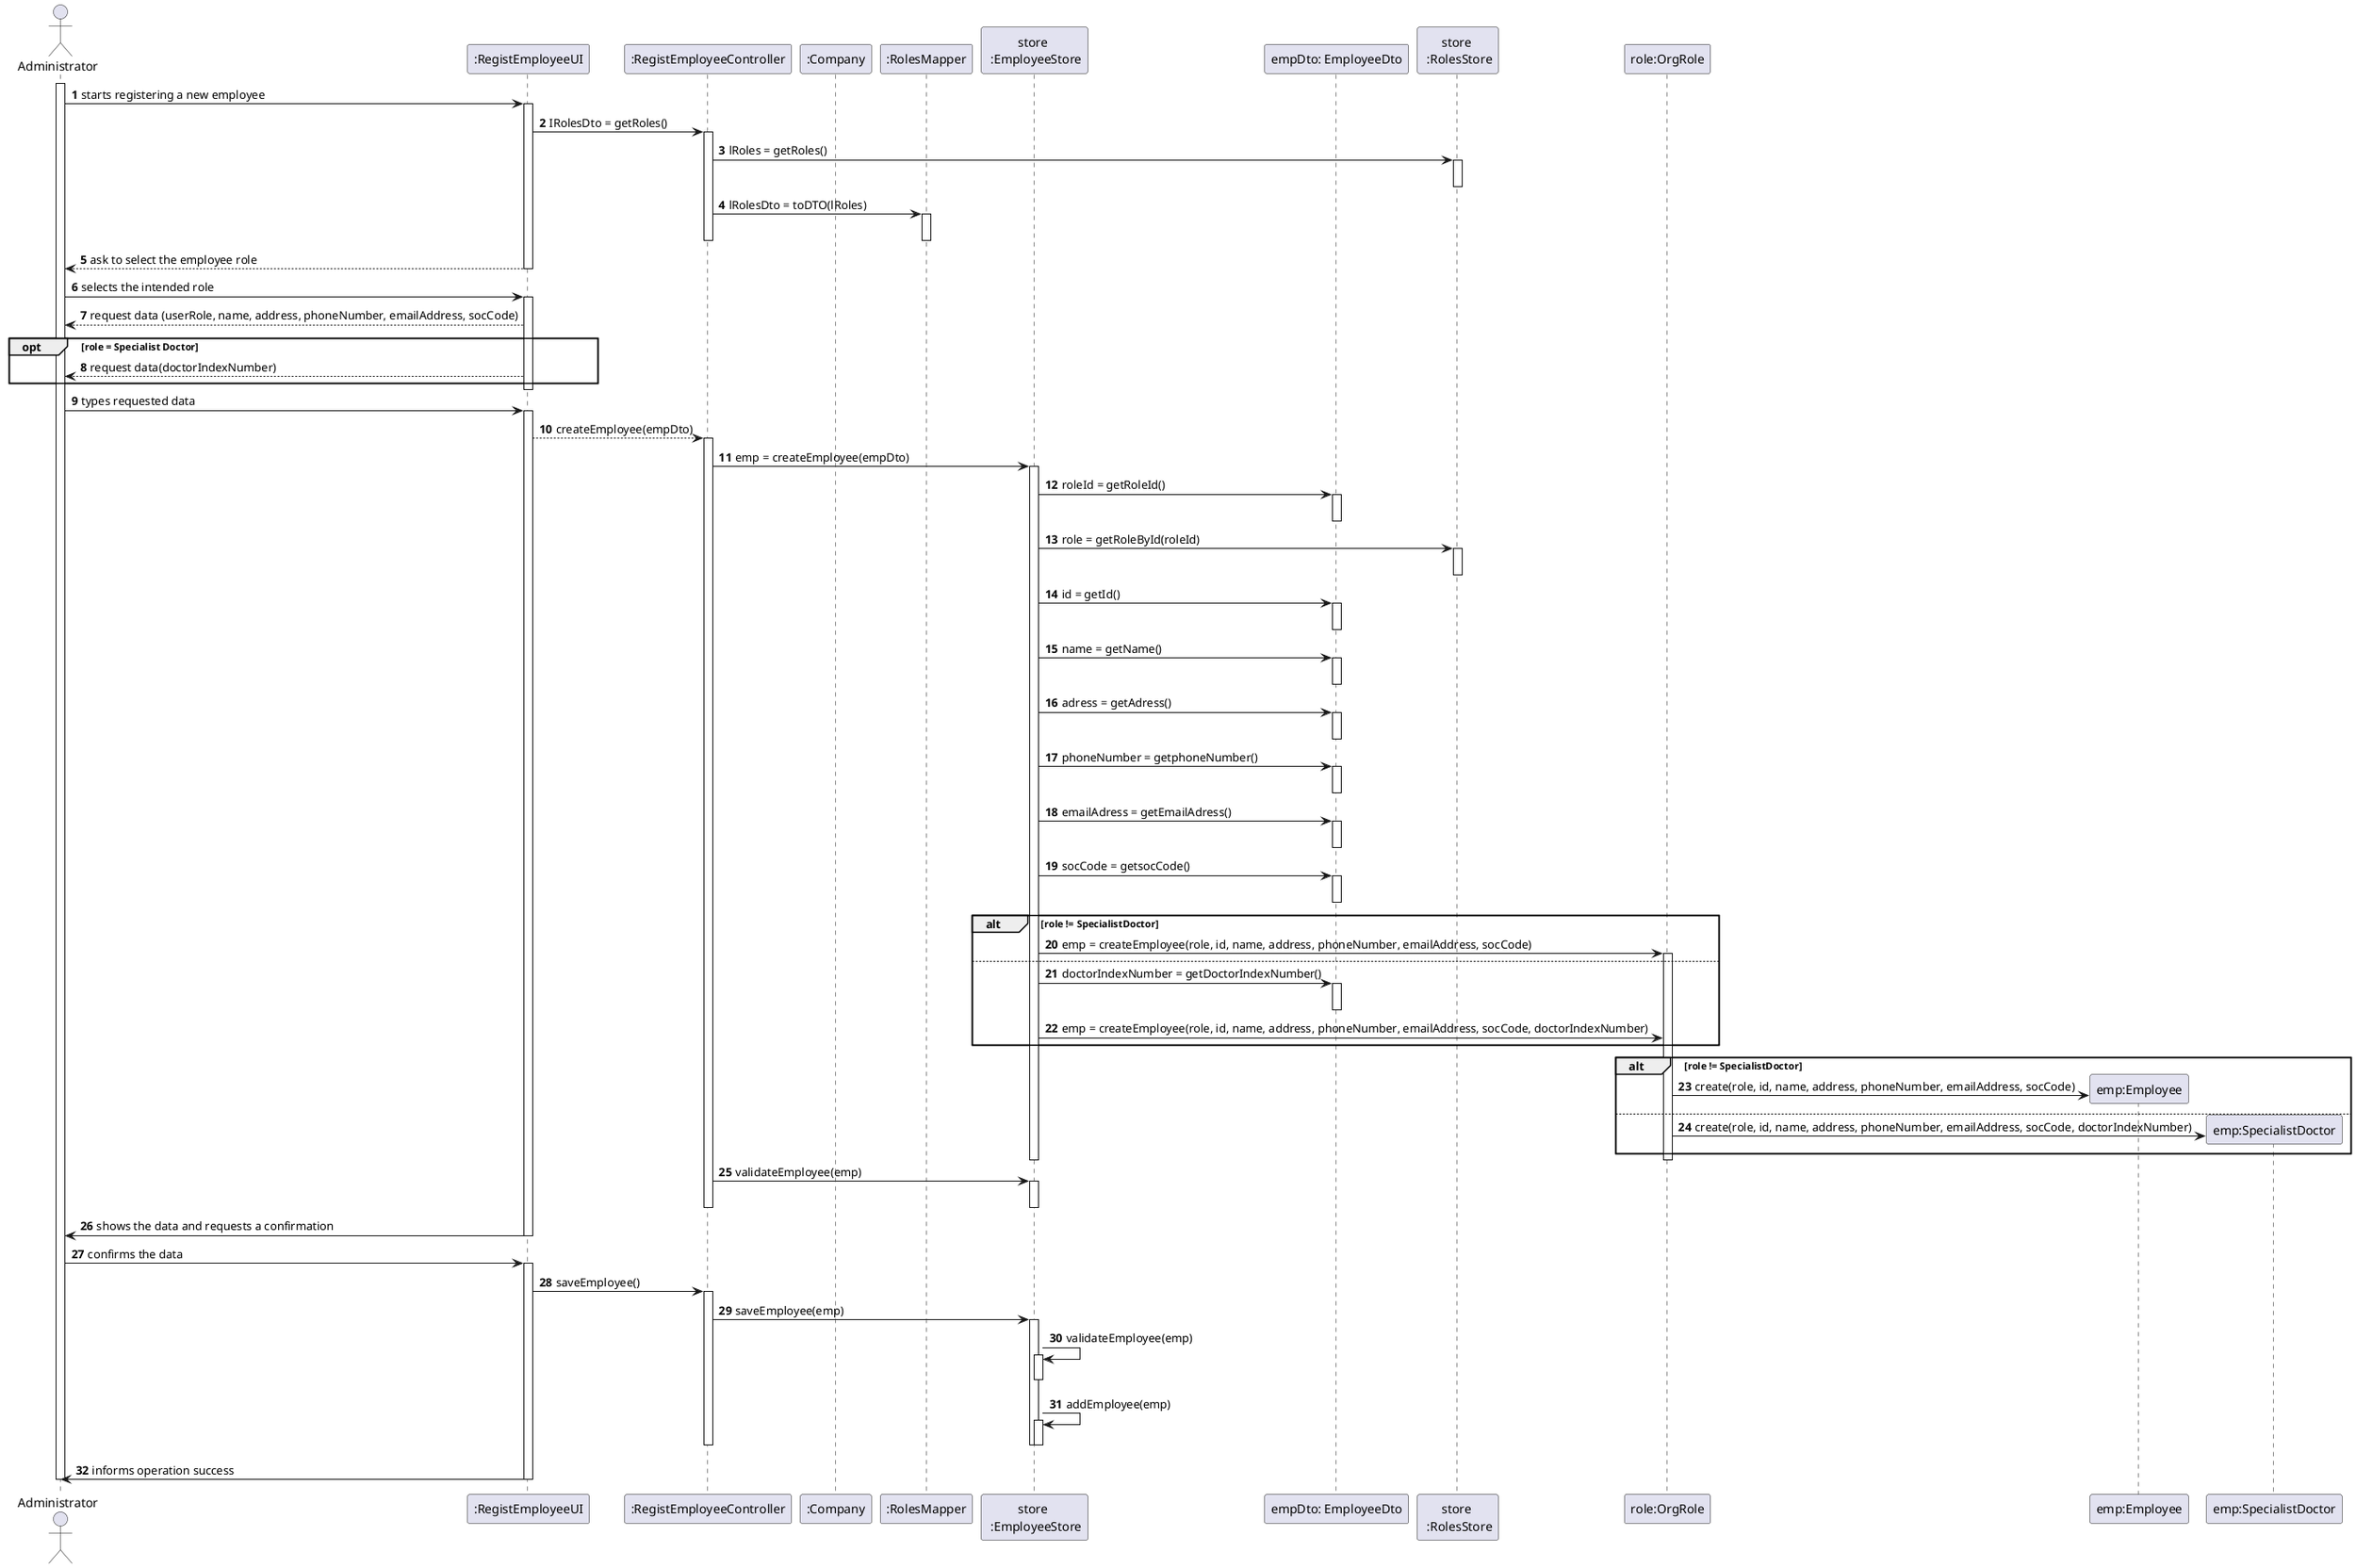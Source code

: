 @startuml
actor Administrator as Adm
participant ":RegistEmployeeUI" as Interface
participant ":RegistEmployeeController" as Controller
participant ":Company" as Company
participant ":RolesMapper" as RolesMapper
participant "store \n :EmployeeStore" as estore
participant "empDto: EmployeeDto" as EmployeeDto
participant "store \n :RolesStore" as rstore
participant "role:OrgRole" as OrgRole
 
 
autonumber
activate Adm
Adm -> Interface: starts registering a new employee
activate Interface
Interface -> Controller: IRolesDto = getRoles()
activate Controller
Controller -> rstore: lRoles = getRoles()
activate rstore
deactivate rstore
Controller -> RolesMapper: lRolesDto = toDTO(lRoles)
activate RolesMapper
deactivate RolesMapper
deactivate Controller
Interface --> Adm: ask to select the employee role
deactivate Interface
Adm -> Interface: selects the intended role
activate Interface
Interface --> Adm: request data (userRole, name, address, phoneNumber, emailAddress, socCode)
opt role = Specialist Doctor
    Interface --> Adm: request data(doctorIndexNumber)
end
deactivate Interface
 
 
Adm -> Interface: types requested data
activate Interface
Interface --> Controller: createEmployee(empDto)
activate Controller
Controller -> estore: emp = createEmployee(empDto)
activate estore
estore -> EmployeeDto: roleId = getRoleId()
activate EmployeeDto
deactivate EmployeeDto
estore -> rstore: role = getRoleById(roleId)
activate rstore
deactivate rstore
estore -> EmployeeDto: id = getId()
activate EmployeeDto
deactivate EmployeeDto
estore -> EmployeeDto: name = getName()
activate EmployeeDto
deactivate EmployeeDto
estore -> EmployeeDto: adress = getAdress()
activate EmployeeDto
deactivate EmployeeDto
estore -> EmployeeDto: phoneNumber = getphoneNumber()
activate EmployeeDto
deactivate EmployeeDto
estore -> EmployeeDto: emailAdress = getEmailAdress()
activate EmployeeDto
deactivate EmployeeDto
estore -> EmployeeDto: socCode = getsocCode()
activate EmployeeDto
deactivate EmployeeDto
alt role != SpecialistDoctor
    estore -> OrgRole: emp = createEmployee(role, id, name, address, phoneNumber, emailAddress, socCode)
    activate OrgRole
else
    estore -> EmployeeDto: doctorIndexNumber = getDoctorIndexNumber()
    activate EmployeeDto
    deactivate EmployeeDto
    estore -> OrgRole: emp = createEmployee(role, id, name, address, phoneNumber, emailAddress, socCode, doctorIndexNumber)
end
alt role != SpecialistDoctor
    create "emp:Employee" as Employee
    OrgRole -> Employee: create(role, id, name, address, phoneNumber, emailAddress, socCode)
else
    create "emp:SpecialistDoctor" as Doctor
    OrgRole -> Doctor:create(role, id, name, address, phoneNumber, emailAddress, socCode, doctorIndexNumber)
end
deactivate OrgRole
deactivate estore
Controller -> estore: validateEmployee(emp)
activate estore
deactivate estore
deactivate Controller

Interface -> Adm: shows the data and requests a confirmation
deactivate Interface
Adm -> Interface: confirms the data

activate Interface
Interface -> Controller: saveEmployee()
activate Controller
Controller -> estore: saveEmployee(emp)
activate estore
estore -> estore: validateEmployee(emp)
activate estore
deactivate estore
estore -> estore: addEmployee(emp)
activate estore
deactivate estore
deactivate estore
deactivate Controller
Interface -> Adm: informs operation success
deactivate Interface
deactivate Adm
@enduml